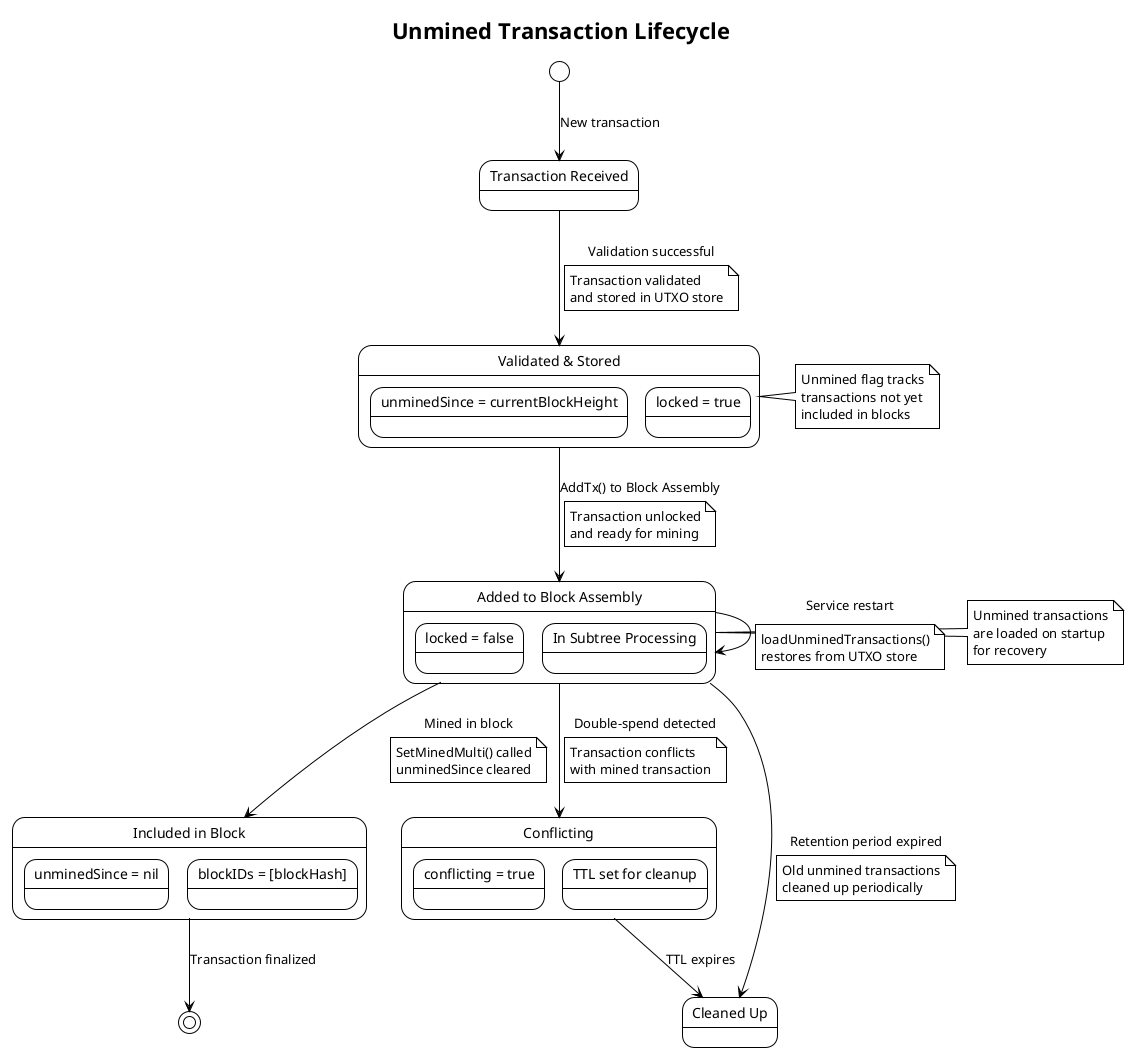@startuml unmined_transaction_lifecycle
!theme plain
title Unmined Transaction Lifecycle

state "Transaction Received" as received
state "Validated & Stored" as validated {
    state "unminedSince = currentBlockHeight" as unmined_flag
    state "locked = true" as locked_flag
}
state "Added to Block Assembly" as assembly {
    state "locked = false" as unlocked_flag
    state "In Subtree Processing" as processing
}
state "Included in Block" as mined {
    state "unminedSince = nil" as mined_flag
    state "blockIDs = [blockHash]" as block_ref
}
state "Conflicting" as conflict {
    state "conflicting = true" as conflict_flag
    state "TTL set for cleanup" as ttl_set
}
state "Cleaned Up" as cleanup

[*] --> received : New transaction

received --> validated : Validation successful
note on link : Transaction validated\nand stored in UTXO store

validated --> assembly : AddTx() to Block Assembly
note on link : Transaction unlocked\nand ready for mining

assembly --> mined : Mined in block
note on link : SetMinedMulti() called\nunminedSince cleared

assembly --> conflict : Double-spend detected
note on link : Transaction conflicts\nwith mined transaction

assembly --> assembly : Service restart
note on link : loadUnminedTransactions()\nrestores from UTXO store

assembly --> cleanup : Retention period expired
note on link : Old unmined transactions\ncleaned up periodically

conflict --> cleanup : TTL expires
mined --> [*] : Transaction finalized

note right of validated
  Unmined flag tracks
  transactions not yet
  included in blocks
end note

note right of assembly
  Unmined transactions
  are loaded on startup
  for recovery
end note

@enduml
